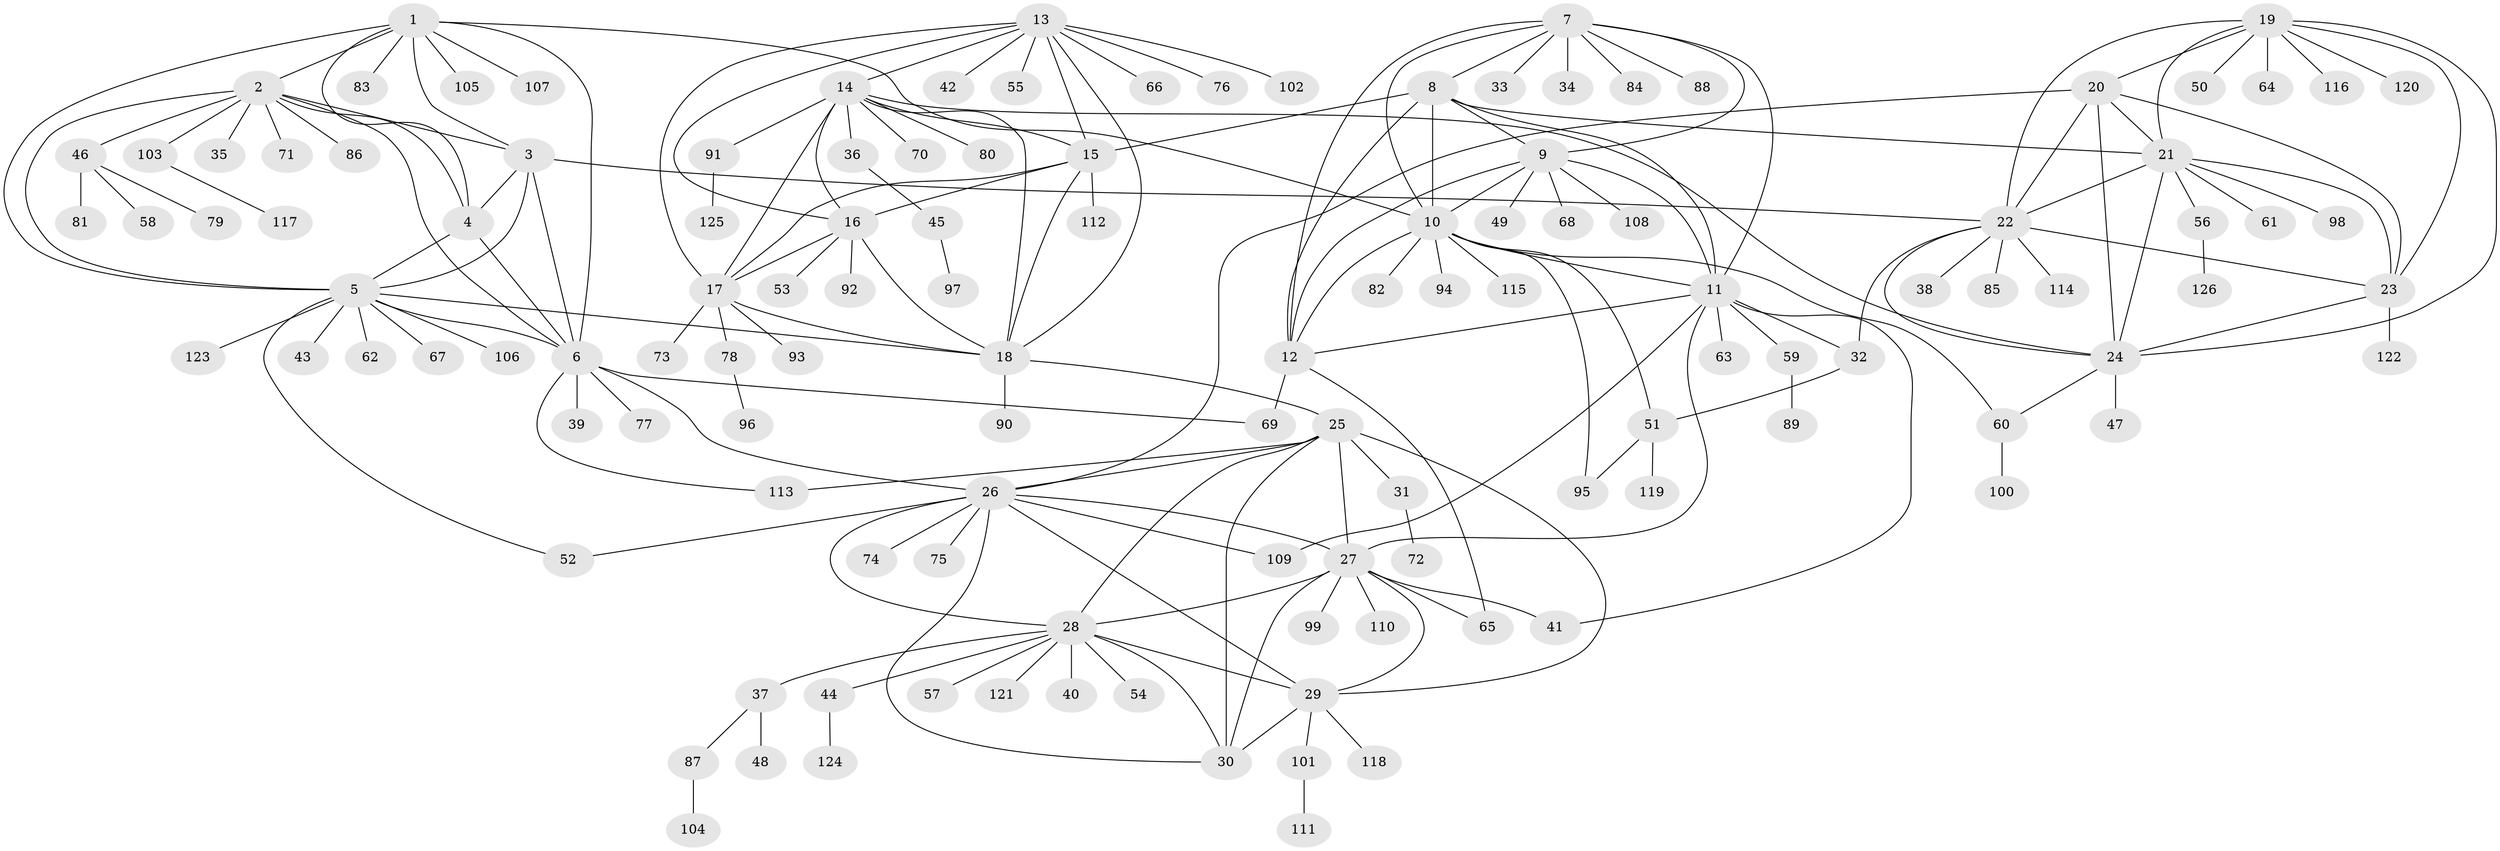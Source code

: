 // coarse degree distribution, {2: 0.07936507936507936, 9: 0.031746031746031744, 12: 0.031746031746031744, 6: 0.015873015873015872, 5: 0.015873015873015872, 3: 0.031746031746031744, 4: 0.015873015873015872, 1: 0.7301587301587301, 11: 0.047619047619047616}
// Generated by graph-tools (version 1.1) at 2025/57/03/04/25 21:57:59]
// undirected, 126 vertices, 191 edges
graph export_dot {
graph [start="1"]
  node [color=gray90,style=filled];
  1;
  2;
  3;
  4;
  5;
  6;
  7;
  8;
  9;
  10;
  11;
  12;
  13;
  14;
  15;
  16;
  17;
  18;
  19;
  20;
  21;
  22;
  23;
  24;
  25;
  26;
  27;
  28;
  29;
  30;
  31;
  32;
  33;
  34;
  35;
  36;
  37;
  38;
  39;
  40;
  41;
  42;
  43;
  44;
  45;
  46;
  47;
  48;
  49;
  50;
  51;
  52;
  53;
  54;
  55;
  56;
  57;
  58;
  59;
  60;
  61;
  62;
  63;
  64;
  65;
  66;
  67;
  68;
  69;
  70;
  71;
  72;
  73;
  74;
  75;
  76;
  77;
  78;
  79;
  80;
  81;
  82;
  83;
  84;
  85;
  86;
  87;
  88;
  89;
  90;
  91;
  92;
  93;
  94;
  95;
  96;
  97;
  98;
  99;
  100;
  101;
  102;
  103;
  104;
  105;
  106;
  107;
  108;
  109;
  110;
  111;
  112;
  113;
  114;
  115;
  116;
  117;
  118;
  119;
  120;
  121;
  122;
  123;
  124;
  125;
  126;
  1 -- 2;
  1 -- 3;
  1 -- 4;
  1 -- 5;
  1 -- 6;
  1 -- 10;
  1 -- 83;
  1 -- 105;
  1 -- 107;
  2 -- 3;
  2 -- 4;
  2 -- 5;
  2 -- 6;
  2 -- 35;
  2 -- 46;
  2 -- 71;
  2 -- 86;
  2 -- 103;
  3 -- 4;
  3 -- 5;
  3 -- 6;
  3 -- 22;
  4 -- 5;
  4 -- 6;
  5 -- 6;
  5 -- 18;
  5 -- 43;
  5 -- 52;
  5 -- 62;
  5 -- 67;
  5 -- 106;
  5 -- 123;
  6 -- 26;
  6 -- 39;
  6 -- 69;
  6 -- 77;
  6 -- 113;
  7 -- 8;
  7 -- 9;
  7 -- 10;
  7 -- 11;
  7 -- 12;
  7 -- 33;
  7 -- 34;
  7 -- 84;
  7 -- 88;
  8 -- 9;
  8 -- 10;
  8 -- 11;
  8 -- 12;
  8 -- 15;
  8 -- 21;
  9 -- 10;
  9 -- 11;
  9 -- 12;
  9 -- 49;
  9 -- 68;
  9 -- 108;
  10 -- 11;
  10 -- 12;
  10 -- 51;
  10 -- 60;
  10 -- 82;
  10 -- 94;
  10 -- 95;
  10 -- 115;
  11 -- 12;
  11 -- 27;
  11 -- 32;
  11 -- 41;
  11 -- 59;
  11 -- 63;
  11 -- 109;
  12 -- 65;
  12 -- 69;
  13 -- 14;
  13 -- 15;
  13 -- 16;
  13 -- 17;
  13 -- 18;
  13 -- 42;
  13 -- 55;
  13 -- 66;
  13 -- 76;
  13 -- 102;
  14 -- 15;
  14 -- 16;
  14 -- 17;
  14 -- 18;
  14 -- 24;
  14 -- 36;
  14 -- 70;
  14 -- 80;
  14 -- 91;
  15 -- 16;
  15 -- 17;
  15 -- 18;
  15 -- 112;
  16 -- 17;
  16 -- 18;
  16 -- 53;
  16 -- 92;
  17 -- 18;
  17 -- 73;
  17 -- 78;
  17 -- 93;
  18 -- 25;
  18 -- 90;
  19 -- 20;
  19 -- 21;
  19 -- 22;
  19 -- 23;
  19 -- 24;
  19 -- 50;
  19 -- 64;
  19 -- 116;
  19 -- 120;
  20 -- 21;
  20 -- 22;
  20 -- 23;
  20 -- 24;
  20 -- 26;
  21 -- 22;
  21 -- 23;
  21 -- 24;
  21 -- 56;
  21 -- 61;
  21 -- 98;
  22 -- 23;
  22 -- 24;
  22 -- 32;
  22 -- 38;
  22 -- 85;
  22 -- 114;
  23 -- 24;
  23 -- 122;
  24 -- 47;
  24 -- 60;
  25 -- 26;
  25 -- 27;
  25 -- 28;
  25 -- 29;
  25 -- 30;
  25 -- 31;
  25 -- 113;
  26 -- 27;
  26 -- 28;
  26 -- 29;
  26 -- 30;
  26 -- 52;
  26 -- 74;
  26 -- 75;
  26 -- 109;
  27 -- 28;
  27 -- 29;
  27 -- 30;
  27 -- 41;
  27 -- 65;
  27 -- 99;
  27 -- 110;
  28 -- 29;
  28 -- 30;
  28 -- 37;
  28 -- 40;
  28 -- 44;
  28 -- 54;
  28 -- 57;
  28 -- 121;
  29 -- 30;
  29 -- 101;
  29 -- 118;
  31 -- 72;
  32 -- 51;
  36 -- 45;
  37 -- 48;
  37 -- 87;
  44 -- 124;
  45 -- 97;
  46 -- 58;
  46 -- 79;
  46 -- 81;
  51 -- 95;
  51 -- 119;
  56 -- 126;
  59 -- 89;
  60 -- 100;
  78 -- 96;
  87 -- 104;
  91 -- 125;
  101 -- 111;
  103 -- 117;
}
